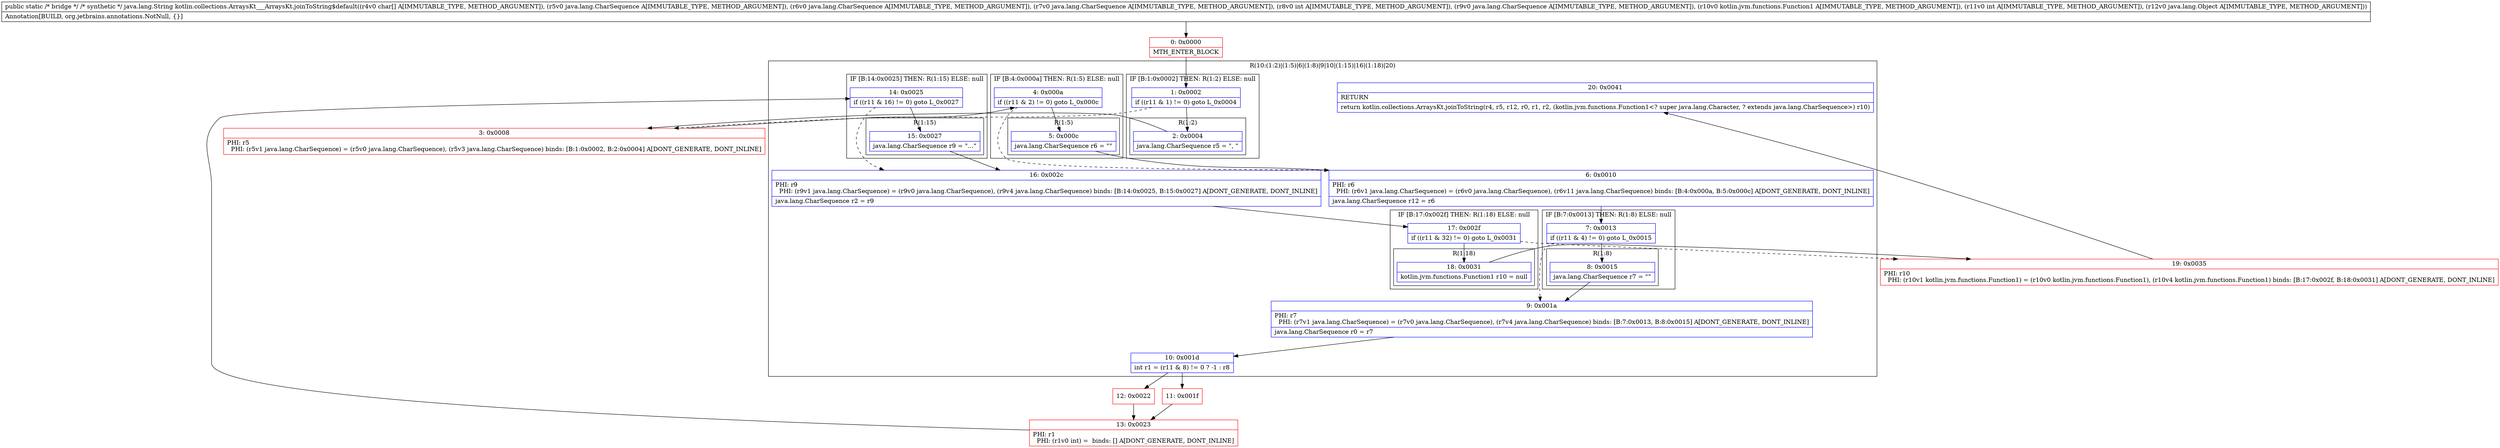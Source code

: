 digraph "CFG forkotlin.collections.ArraysKt___ArraysKt.joinToString$default([CLjava\/lang\/CharSequence;Ljava\/lang\/CharSequence;Ljava\/lang\/CharSequence;ILjava\/lang\/CharSequence;Lkotlin\/jvm\/functions\/Function1;ILjava\/lang\/Object;)Ljava\/lang\/String;" {
subgraph cluster_Region_1576387588 {
label = "R(10:(1:2)|(1:5)|6|(1:8)|9|10|(1:15)|16|(1:18)|20)";
node [shape=record,color=blue];
subgraph cluster_IfRegion_1500676020 {
label = "IF [B:1:0x0002] THEN: R(1:2) ELSE: null";
node [shape=record,color=blue];
Node_1 [shape=record,label="{1\:\ 0x0002|if ((r11 & 1) != 0) goto L_0x0004\l}"];
subgraph cluster_Region_1667174646 {
label = "R(1:2)";
node [shape=record,color=blue];
Node_2 [shape=record,label="{2\:\ 0x0004|java.lang.CharSequence r5 = \", \"\l}"];
}
}
subgraph cluster_IfRegion_633589896 {
label = "IF [B:4:0x000a] THEN: R(1:5) ELSE: null";
node [shape=record,color=blue];
Node_4 [shape=record,label="{4\:\ 0x000a|if ((r11 & 2) != 0) goto L_0x000c\l}"];
subgraph cluster_Region_1996905541 {
label = "R(1:5)";
node [shape=record,color=blue];
Node_5 [shape=record,label="{5\:\ 0x000c|java.lang.CharSequence r6 = \"\"\l}"];
}
}
Node_6 [shape=record,label="{6\:\ 0x0010|PHI: r6 \l  PHI: (r6v1 java.lang.CharSequence) = (r6v0 java.lang.CharSequence), (r6v11 java.lang.CharSequence) binds: [B:4:0x000a, B:5:0x000c] A[DONT_GENERATE, DONT_INLINE]\l|java.lang.CharSequence r12 = r6\l}"];
subgraph cluster_IfRegion_1027805902 {
label = "IF [B:7:0x0013] THEN: R(1:8) ELSE: null";
node [shape=record,color=blue];
Node_7 [shape=record,label="{7\:\ 0x0013|if ((r11 & 4) != 0) goto L_0x0015\l}"];
subgraph cluster_Region_645950768 {
label = "R(1:8)";
node [shape=record,color=blue];
Node_8 [shape=record,label="{8\:\ 0x0015|java.lang.CharSequence r7 = \"\"\l}"];
}
}
Node_9 [shape=record,label="{9\:\ 0x001a|PHI: r7 \l  PHI: (r7v1 java.lang.CharSequence) = (r7v0 java.lang.CharSequence), (r7v4 java.lang.CharSequence) binds: [B:7:0x0013, B:8:0x0015] A[DONT_GENERATE, DONT_INLINE]\l|java.lang.CharSequence r0 = r7\l}"];
Node_10 [shape=record,label="{10\:\ 0x001d|int r1 = (r11 & 8) != 0 ? \-1 : r8\l}"];
subgraph cluster_IfRegion_494714616 {
label = "IF [B:14:0x0025] THEN: R(1:15) ELSE: null";
node [shape=record,color=blue];
Node_14 [shape=record,label="{14\:\ 0x0025|if ((r11 & 16) != 0) goto L_0x0027\l}"];
subgraph cluster_Region_1482505574 {
label = "R(1:15)";
node [shape=record,color=blue];
Node_15 [shape=record,label="{15\:\ 0x0027|java.lang.CharSequence r9 = \"...\"\l}"];
}
}
Node_16 [shape=record,label="{16\:\ 0x002c|PHI: r9 \l  PHI: (r9v1 java.lang.CharSequence) = (r9v0 java.lang.CharSequence), (r9v4 java.lang.CharSequence) binds: [B:14:0x0025, B:15:0x0027] A[DONT_GENERATE, DONT_INLINE]\l|java.lang.CharSequence r2 = r9\l}"];
subgraph cluster_IfRegion_2108522945 {
label = "IF [B:17:0x002f] THEN: R(1:18) ELSE: null";
node [shape=record,color=blue];
Node_17 [shape=record,label="{17\:\ 0x002f|if ((r11 & 32) != 0) goto L_0x0031\l}"];
subgraph cluster_Region_1482787497 {
label = "R(1:18)";
node [shape=record,color=blue];
Node_18 [shape=record,label="{18\:\ 0x0031|kotlin.jvm.functions.Function1 r10 = null\l}"];
}
}
Node_20 [shape=record,label="{20\:\ 0x0041|RETURN\l|return kotlin.collections.ArraysKt.joinToString(r4, r5, r12, r0, r1, r2, (kotlin.jvm.functions.Function1\<? super java.lang.Character, ? extends java.lang.CharSequence\>) r10)\l}"];
}
Node_0 [shape=record,color=red,label="{0\:\ 0x0000|MTH_ENTER_BLOCK\l}"];
Node_3 [shape=record,color=red,label="{3\:\ 0x0008|PHI: r5 \l  PHI: (r5v1 java.lang.CharSequence) = (r5v0 java.lang.CharSequence), (r5v3 java.lang.CharSequence) binds: [B:1:0x0002, B:2:0x0004] A[DONT_GENERATE, DONT_INLINE]\l}"];
Node_11 [shape=record,color=red,label="{11\:\ 0x001f}"];
Node_12 [shape=record,color=red,label="{12\:\ 0x0022}"];
Node_13 [shape=record,color=red,label="{13\:\ 0x0023|PHI: r1 \l  PHI: (r1v0 int) =  binds: [] A[DONT_GENERATE, DONT_INLINE]\l}"];
Node_19 [shape=record,color=red,label="{19\:\ 0x0035|PHI: r10 \l  PHI: (r10v1 kotlin.jvm.functions.Function1) = (r10v0 kotlin.jvm.functions.Function1), (r10v4 kotlin.jvm.functions.Function1) binds: [B:17:0x002f, B:18:0x0031] A[DONT_GENERATE, DONT_INLINE]\l}"];
MethodNode[shape=record,label="{public static \/* bridge *\/ \/* synthetic *\/ java.lang.String kotlin.collections.ArraysKt___ArraysKt.joinToString$default((r4v0 char[] A[IMMUTABLE_TYPE, METHOD_ARGUMENT]), (r5v0 java.lang.CharSequence A[IMMUTABLE_TYPE, METHOD_ARGUMENT]), (r6v0 java.lang.CharSequence A[IMMUTABLE_TYPE, METHOD_ARGUMENT]), (r7v0 java.lang.CharSequence A[IMMUTABLE_TYPE, METHOD_ARGUMENT]), (r8v0 int A[IMMUTABLE_TYPE, METHOD_ARGUMENT]), (r9v0 java.lang.CharSequence A[IMMUTABLE_TYPE, METHOD_ARGUMENT]), (r10v0 kotlin.jvm.functions.Function1 A[IMMUTABLE_TYPE, METHOD_ARGUMENT]), (r11v0 int A[IMMUTABLE_TYPE, METHOD_ARGUMENT]), (r12v0 java.lang.Object A[IMMUTABLE_TYPE, METHOD_ARGUMENT]))  | Annotation[BUILD, org.jetbrains.annotations.NotNull, \{\}]\l}"];
MethodNode -> Node_0;
Node_1 -> Node_2;
Node_1 -> Node_3[style=dashed];
Node_2 -> Node_3;
Node_4 -> Node_5;
Node_4 -> Node_6[style=dashed];
Node_5 -> Node_6;
Node_6 -> Node_7;
Node_7 -> Node_8;
Node_7 -> Node_9[style=dashed];
Node_8 -> Node_9;
Node_9 -> Node_10;
Node_10 -> Node_11;
Node_10 -> Node_12;
Node_14 -> Node_15;
Node_14 -> Node_16[style=dashed];
Node_15 -> Node_16;
Node_16 -> Node_17;
Node_17 -> Node_18;
Node_17 -> Node_19[style=dashed];
Node_18 -> Node_19;
Node_0 -> Node_1;
Node_3 -> Node_4;
Node_11 -> Node_13;
Node_12 -> Node_13;
Node_13 -> Node_14;
Node_19 -> Node_20;
}

